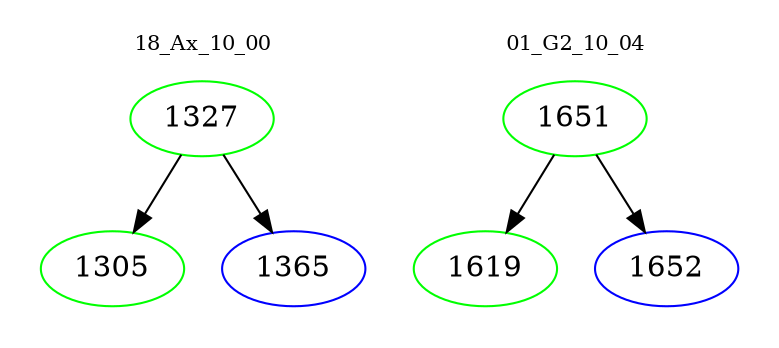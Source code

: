 digraph{
subgraph cluster_0 {
color = white
label = "18_Ax_10_00";
fontsize=10;
T0_1327 [label="1327", color="green"]
T0_1327 -> T0_1305 [color="black"]
T0_1305 [label="1305", color="green"]
T0_1327 -> T0_1365 [color="black"]
T0_1365 [label="1365", color="blue"]
}
subgraph cluster_1 {
color = white
label = "01_G2_10_04";
fontsize=10;
T1_1651 [label="1651", color="green"]
T1_1651 -> T1_1619 [color="black"]
T1_1619 [label="1619", color="green"]
T1_1651 -> T1_1652 [color="black"]
T1_1652 [label="1652", color="blue"]
}
}
